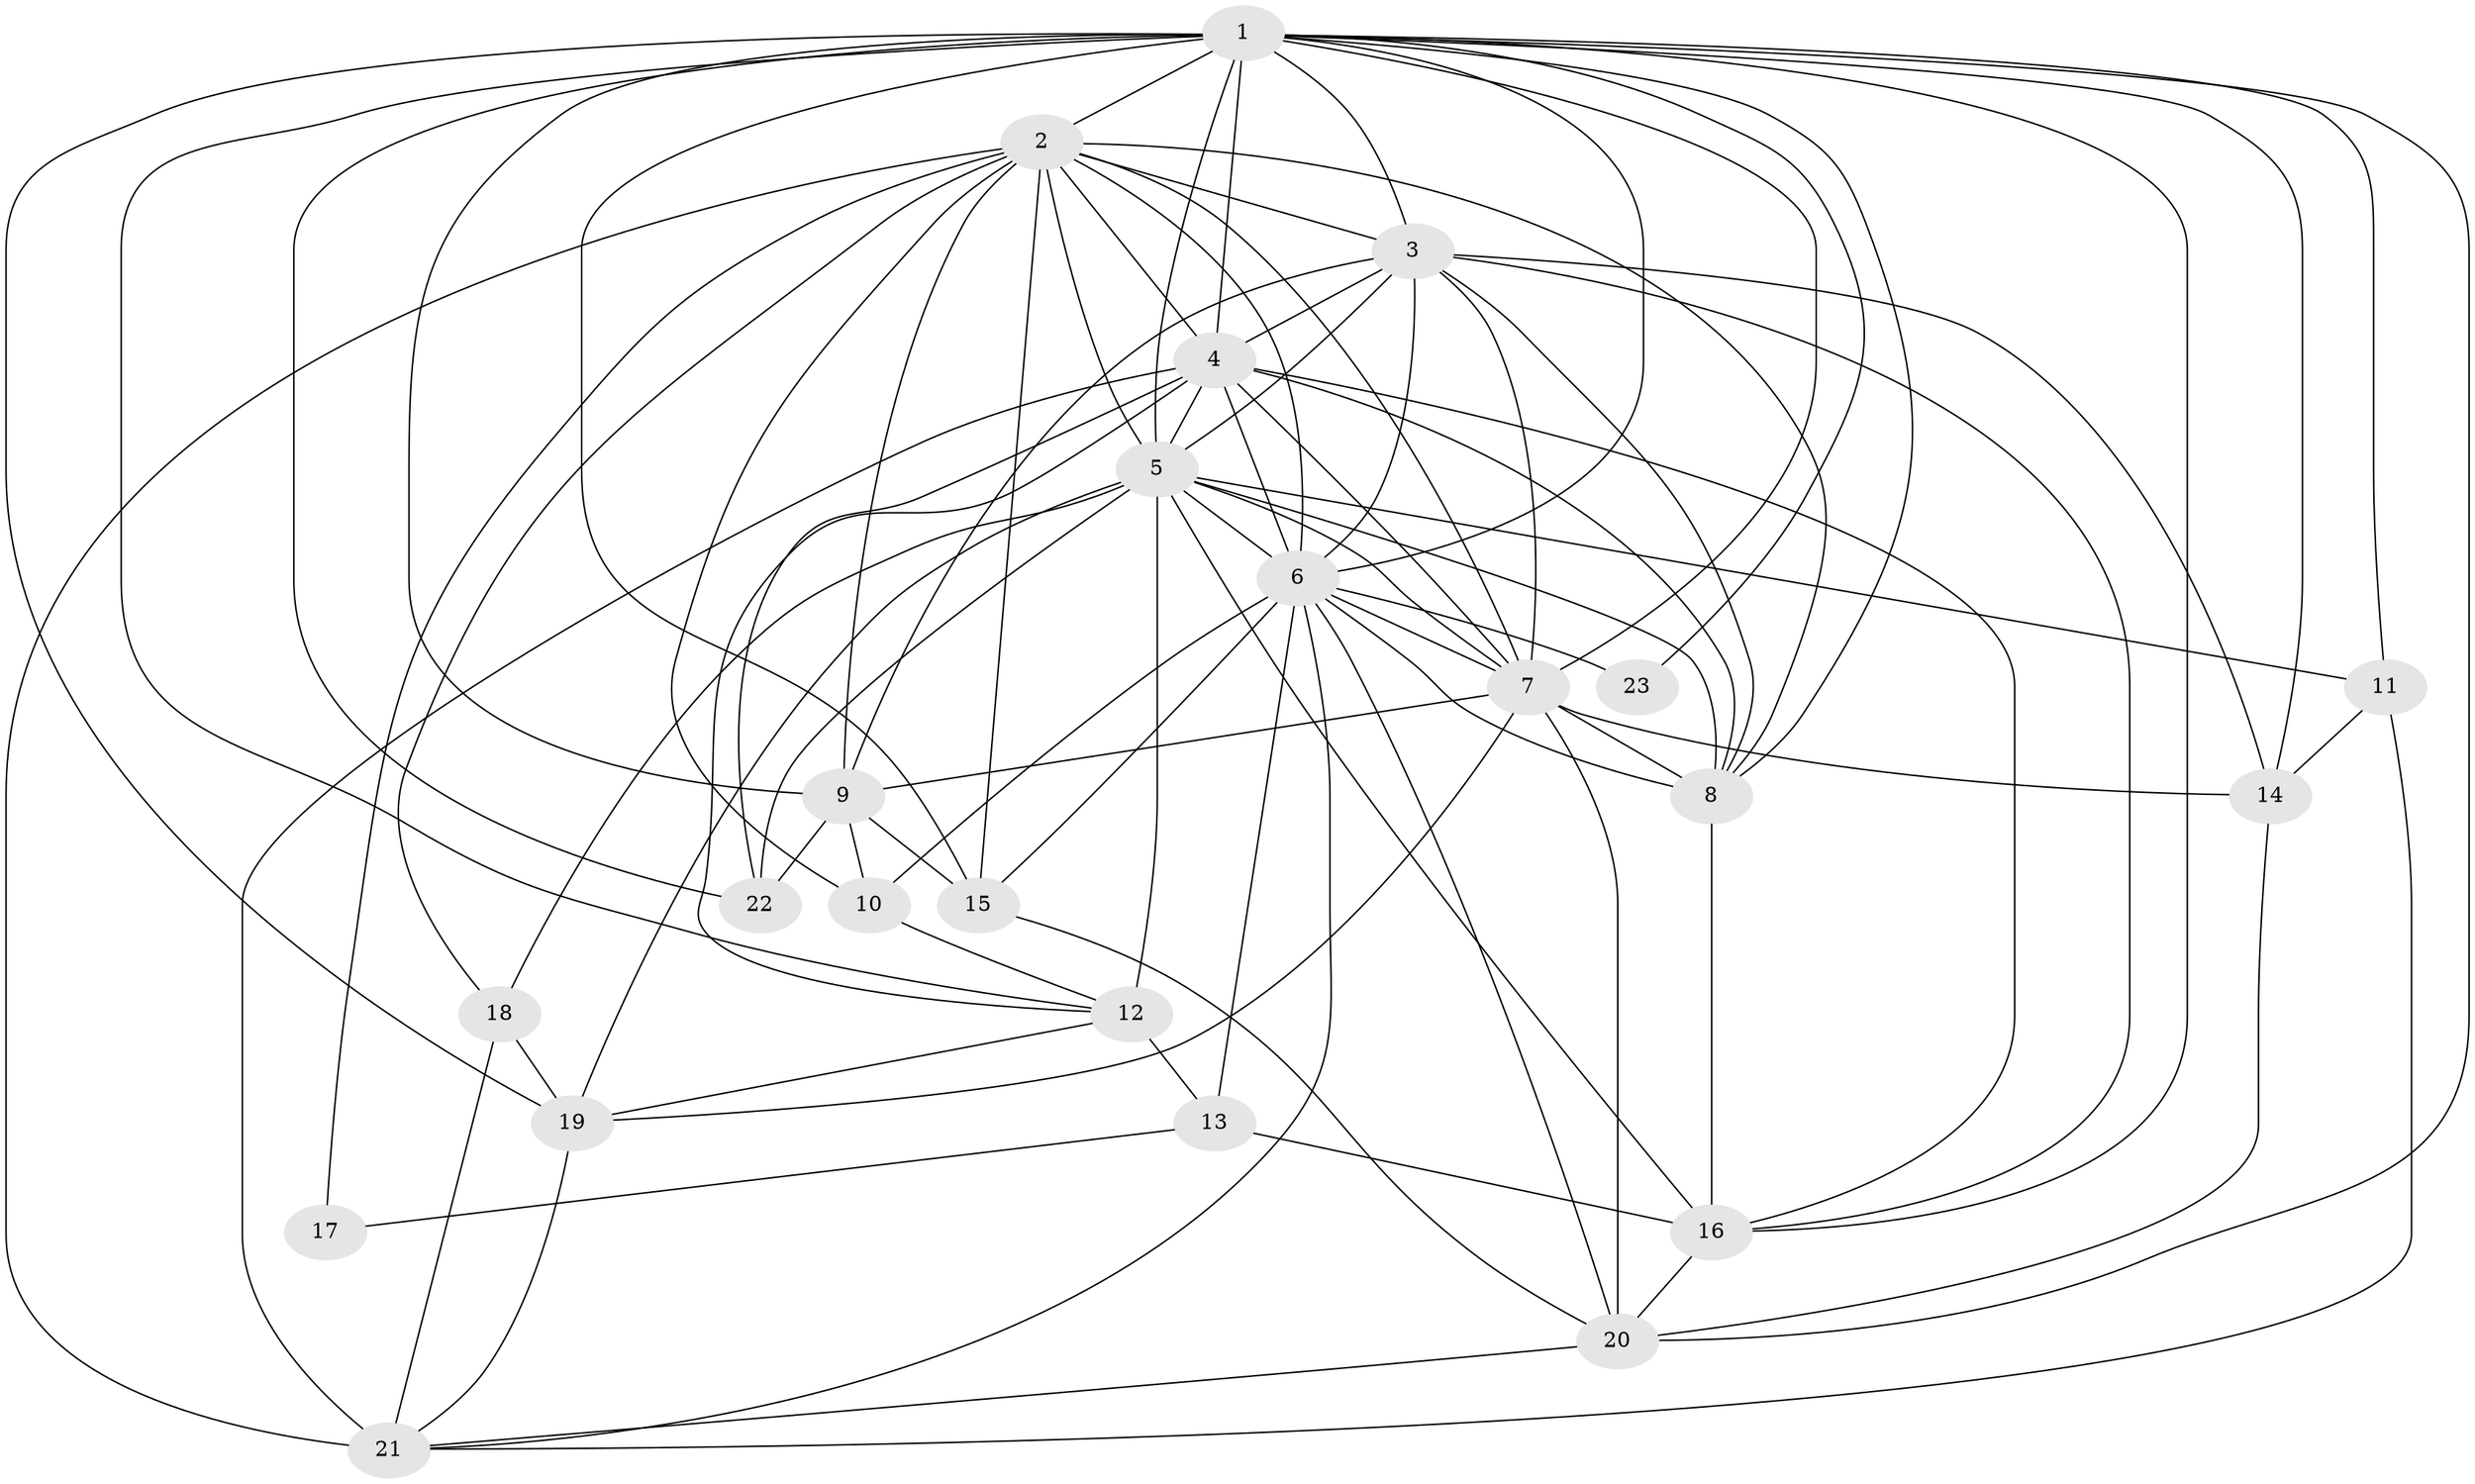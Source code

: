 // original degree distribution, {25: 0.013513513513513514, 20: 0.02702702702702703, 18: 0.02702702702702703, 19: 0.02702702702702703, 17: 0.013513513513513514, 13: 0.013513513513513514, 16: 0.013513513513513514, 2: 0.581081081081081, 3: 0.17567567567567569, 5: 0.05405405405405406, 4: 0.05405405405405406}
// Generated by graph-tools (version 1.1) at 2025/49/03/04/25 22:49:49]
// undirected, 23 vertices, 85 edges
graph export_dot {
  node [color=gray90,style=filled];
  1;
  2;
  3;
  4;
  5;
  6;
  7;
  8;
  9;
  10;
  11;
  12;
  13;
  14;
  15;
  16;
  17;
  18;
  19;
  20;
  21;
  22;
  23;
  1 -- 2 [weight=1.0];
  1 -- 3 [weight=1.0];
  1 -- 4 [weight=1.0];
  1 -- 5 [weight=2.0];
  1 -- 6 [weight=2.0];
  1 -- 7 [weight=2.0];
  1 -- 8 [weight=1.0];
  1 -- 9 [weight=1.0];
  1 -- 11 [weight=1.0];
  1 -- 12 [weight=1.0];
  1 -- 14 [weight=1.0];
  1 -- 15 [weight=5.0];
  1 -- 16 [weight=1.0];
  1 -- 19 [weight=1.0];
  1 -- 20 [weight=1.0];
  1 -- 22 [weight=1.0];
  1 -- 23 [weight=1.0];
  2 -- 3 [weight=1.0];
  2 -- 4 [weight=2.0];
  2 -- 5 [weight=3.0];
  2 -- 6 [weight=2.0];
  2 -- 7 [weight=1.0];
  2 -- 8 [weight=1.0];
  2 -- 9 [weight=1.0];
  2 -- 10 [weight=1.0];
  2 -- 15 [weight=1.0];
  2 -- 17 [weight=3.0];
  2 -- 18 [weight=1.0];
  2 -- 21 [weight=1.0];
  3 -- 4 [weight=1.0];
  3 -- 5 [weight=3.0];
  3 -- 6 [weight=2.0];
  3 -- 7 [weight=1.0];
  3 -- 8 [weight=1.0];
  3 -- 9 [weight=6.0];
  3 -- 14 [weight=1.0];
  3 -- 16 [weight=1.0];
  4 -- 5 [weight=2.0];
  4 -- 6 [weight=3.0];
  4 -- 7 [weight=1.0];
  4 -- 8 [weight=1.0];
  4 -- 12 [weight=1.0];
  4 -- 16 [weight=1.0];
  4 -- 21 [weight=4.0];
  4 -- 22 [weight=1.0];
  5 -- 6 [weight=4.0];
  5 -- 7 [weight=2.0];
  5 -- 8 [weight=2.0];
  5 -- 11 [weight=1.0];
  5 -- 12 [weight=5.0];
  5 -- 16 [weight=1.0];
  5 -- 18 [weight=1.0];
  5 -- 19 [weight=1.0];
  5 -- 22 [weight=1.0];
  6 -- 7 [weight=3.0];
  6 -- 8 [weight=3.0];
  6 -- 10 [weight=2.0];
  6 -- 13 [weight=3.0];
  6 -- 15 [weight=2.0];
  6 -- 20 [weight=2.0];
  6 -- 21 [weight=1.0];
  6 -- 23 [weight=2.0];
  7 -- 8 [weight=1.0];
  7 -- 9 [weight=1.0];
  7 -- 14 [weight=1.0];
  7 -- 19 [weight=1.0];
  7 -- 20 [weight=6.0];
  8 -- 16 [weight=7.0];
  9 -- 10 [weight=1.0];
  9 -- 15 [weight=2.0];
  9 -- 22 [weight=1.0];
  10 -- 12 [weight=1.0];
  11 -- 14 [weight=1.0];
  11 -- 21 [weight=1.0];
  12 -- 13 [weight=1.0];
  12 -- 19 [weight=1.0];
  13 -- 16 [weight=2.0];
  13 -- 17 [weight=2.0];
  14 -- 20 [weight=1.0];
  15 -- 20 [weight=1.0];
  16 -- 20 [weight=2.0];
  18 -- 19 [weight=1.0];
  18 -- 21 [weight=1.0];
  19 -- 21 [weight=1.0];
  20 -- 21 [weight=1.0];
}
